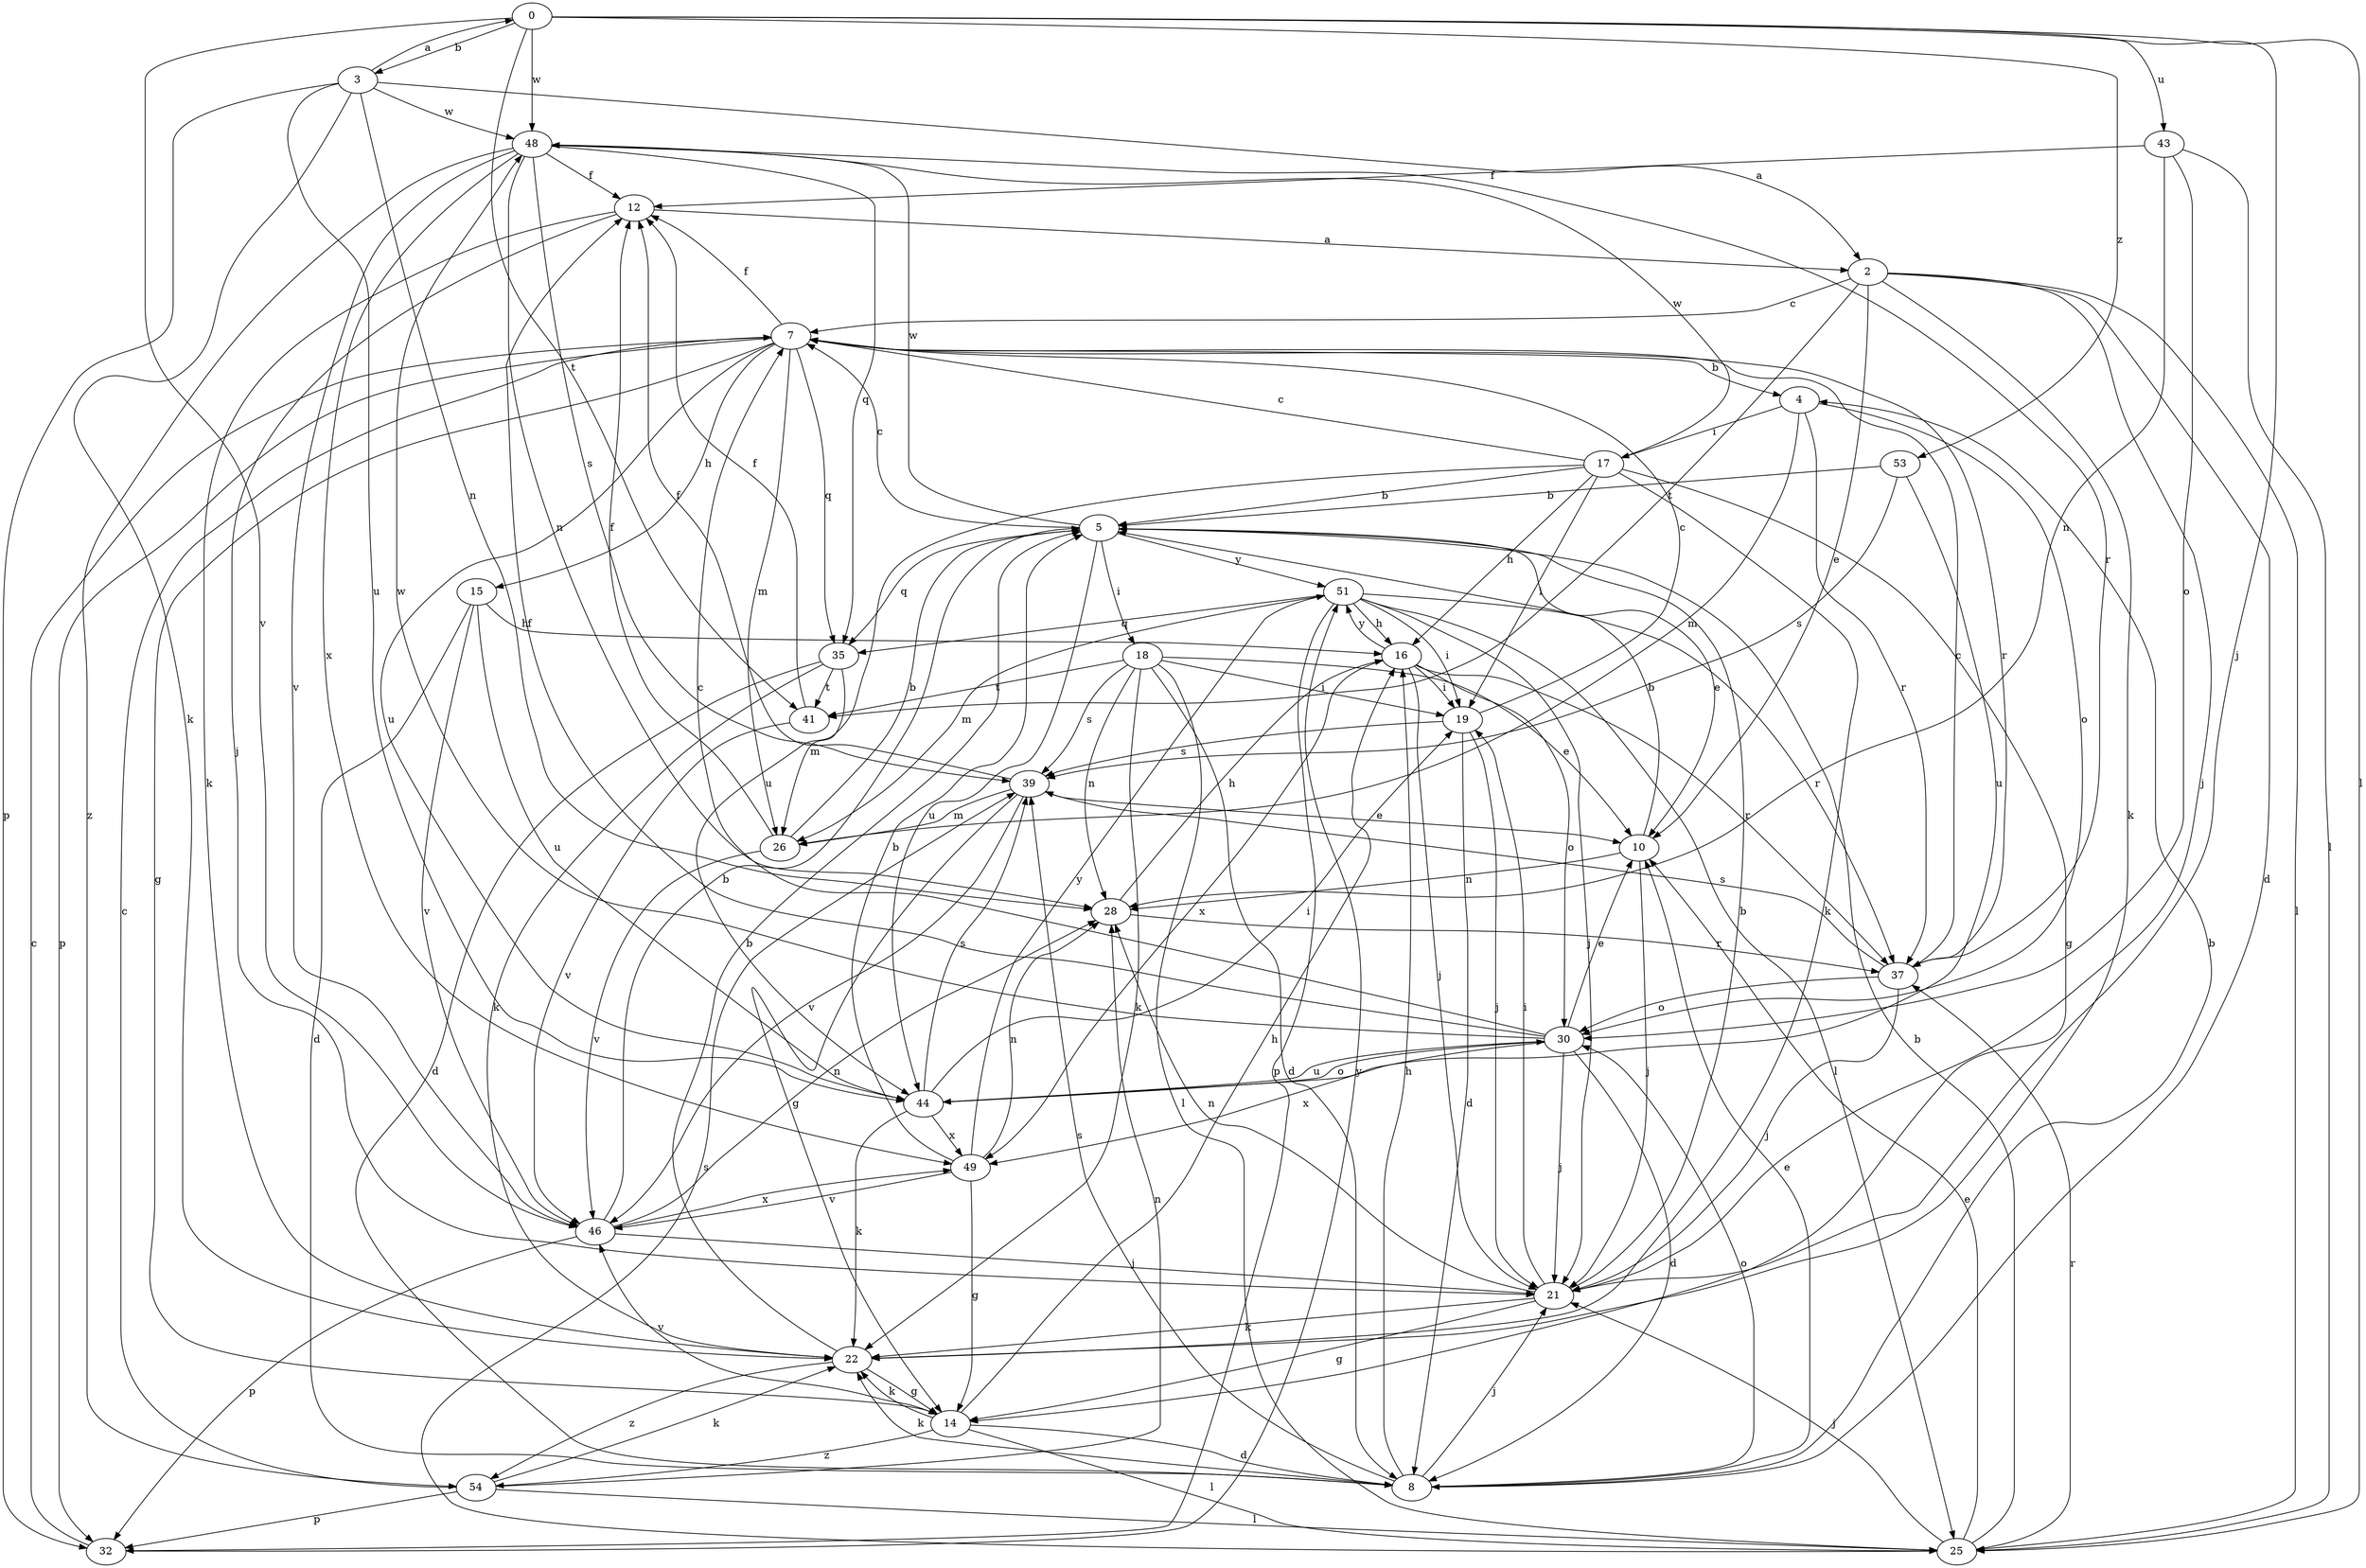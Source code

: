 strict digraph  {
0;
2;
3;
4;
5;
7;
8;
10;
12;
14;
15;
16;
17;
18;
19;
21;
22;
25;
26;
28;
30;
32;
35;
37;
39;
41;
43;
44;
46;
48;
49;
51;
53;
54;
0 -> 3  [label=b];
0 -> 21  [label=j];
0 -> 25  [label=l];
0 -> 41  [label=t];
0 -> 43  [label=u];
0 -> 46  [label=v];
0 -> 48  [label=w];
0 -> 53  [label=z];
2 -> 7  [label=c];
2 -> 8  [label=d];
2 -> 10  [label=e];
2 -> 21  [label=j];
2 -> 22  [label=k];
2 -> 25  [label=l];
2 -> 41  [label=t];
3 -> 0  [label=a];
3 -> 2  [label=a];
3 -> 22  [label=k];
3 -> 28  [label=n];
3 -> 32  [label=p];
3 -> 44  [label=u];
3 -> 48  [label=w];
4 -> 17  [label=i];
4 -> 26  [label=m];
4 -> 30  [label=o];
4 -> 37  [label=r];
5 -> 7  [label=c];
5 -> 10  [label=e];
5 -> 18  [label=i];
5 -> 35  [label=q];
5 -> 44  [label=u];
5 -> 48  [label=w];
5 -> 51  [label=y];
7 -> 4  [label=b];
7 -> 12  [label=f];
7 -> 14  [label=g];
7 -> 15  [label=h];
7 -> 26  [label=m];
7 -> 32  [label=p];
7 -> 35  [label=q];
7 -> 37  [label=r];
7 -> 44  [label=u];
8 -> 4  [label=b];
8 -> 10  [label=e];
8 -> 16  [label=h];
8 -> 21  [label=j];
8 -> 22  [label=k];
8 -> 30  [label=o];
8 -> 39  [label=s];
10 -> 5  [label=b];
10 -> 21  [label=j];
10 -> 28  [label=n];
12 -> 2  [label=a];
12 -> 21  [label=j];
12 -> 22  [label=k];
14 -> 8  [label=d];
14 -> 16  [label=h];
14 -> 22  [label=k];
14 -> 25  [label=l];
14 -> 46  [label=v];
14 -> 54  [label=z];
15 -> 8  [label=d];
15 -> 16  [label=h];
15 -> 44  [label=u];
15 -> 46  [label=v];
16 -> 19  [label=i];
16 -> 21  [label=j];
16 -> 30  [label=o];
16 -> 37  [label=r];
16 -> 49  [label=x];
16 -> 51  [label=y];
17 -> 5  [label=b];
17 -> 7  [label=c];
17 -> 14  [label=g];
17 -> 16  [label=h];
17 -> 19  [label=i];
17 -> 22  [label=k];
17 -> 44  [label=u];
17 -> 48  [label=w];
18 -> 8  [label=d];
18 -> 10  [label=e];
18 -> 19  [label=i];
18 -> 22  [label=k];
18 -> 25  [label=l];
18 -> 28  [label=n];
18 -> 39  [label=s];
18 -> 41  [label=t];
19 -> 7  [label=c];
19 -> 8  [label=d];
19 -> 21  [label=j];
19 -> 39  [label=s];
21 -> 5  [label=b];
21 -> 14  [label=g];
21 -> 19  [label=i];
21 -> 22  [label=k];
21 -> 28  [label=n];
22 -> 5  [label=b];
22 -> 14  [label=g];
22 -> 54  [label=z];
25 -> 5  [label=b];
25 -> 10  [label=e];
25 -> 21  [label=j];
25 -> 37  [label=r];
25 -> 39  [label=s];
26 -> 5  [label=b];
26 -> 12  [label=f];
26 -> 46  [label=v];
28 -> 16  [label=h];
28 -> 37  [label=r];
30 -> 7  [label=c];
30 -> 8  [label=d];
30 -> 10  [label=e];
30 -> 12  [label=f];
30 -> 21  [label=j];
30 -> 44  [label=u];
30 -> 48  [label=w];
30 -> 49  [label=x];
32 -> 7  [label=c];
32 -> 51  [label=y];
35 -> 8  [label=d];
35 -> 22  [label=k];
35 -> 26  [label=m];
35 -> 41  [label=t];
37 -> 7  [label=c];
37 -> 21  [label=j];
37 -> 30  [label=o];
37 -> 39  [label=s];
39 -> 10  [label=e];
39 -> 12  [label=f];
39 -> 14  [label=g];
39 -> 26  [label=m];
39 -> 46  [label=v];
41 -> 12  [label=f];
41 -> 46  [label=v];
43 -> 12  [label=f];
43 -> 25  [label=l];
43 -> 28  [label=n];
43 -> 30  [label=o];
44 -> 19  [label=i];
44 -> 22  [label=k];
44 -> 30  [label=o];
44 -> 39  [label=s];
44 -> 49  [label=x];
46 -> 5  [label=b];
46 -> 21  [label=j];
46 -> 28  [label=n];
46 -> 32  [label=p];
46 -> 49  [label=x];
48 -> 12  [label=f];
48 -> 28  [label=n];
48 -> 35  [label=q];
48 -> 37  [label=r];
48 -> 39  [label=s];
48 -> 46  [label=v];
48 -> 49  [label=x];
48 -> 54  [label=z];
49 -> 5  [label=b];
49 -> 14  [label=g];
49 -> 28  [label=n];
49 -> 46  [label=v];
49 -> 51  [label=y];
51 -> 16  [label=h];
51 -> 19  [label=i];
51 -> 21  [label=j];
51 -> 25  [label=l];
51 -> 26  [label=m];
51 -> 32  [label=p];
51 -> 35  [label=q];
51 -> 37  [label=r];
53 -> 5  [label=b];
53 -> 39  [label=s];
53 -> 44  [label=u];
54 -> 7  [label=c];
54 -> 22  [label=k];
54 -> 25  [label=l];
54 -> 28  [label=n];
54 -> 32  [label=p];
}
